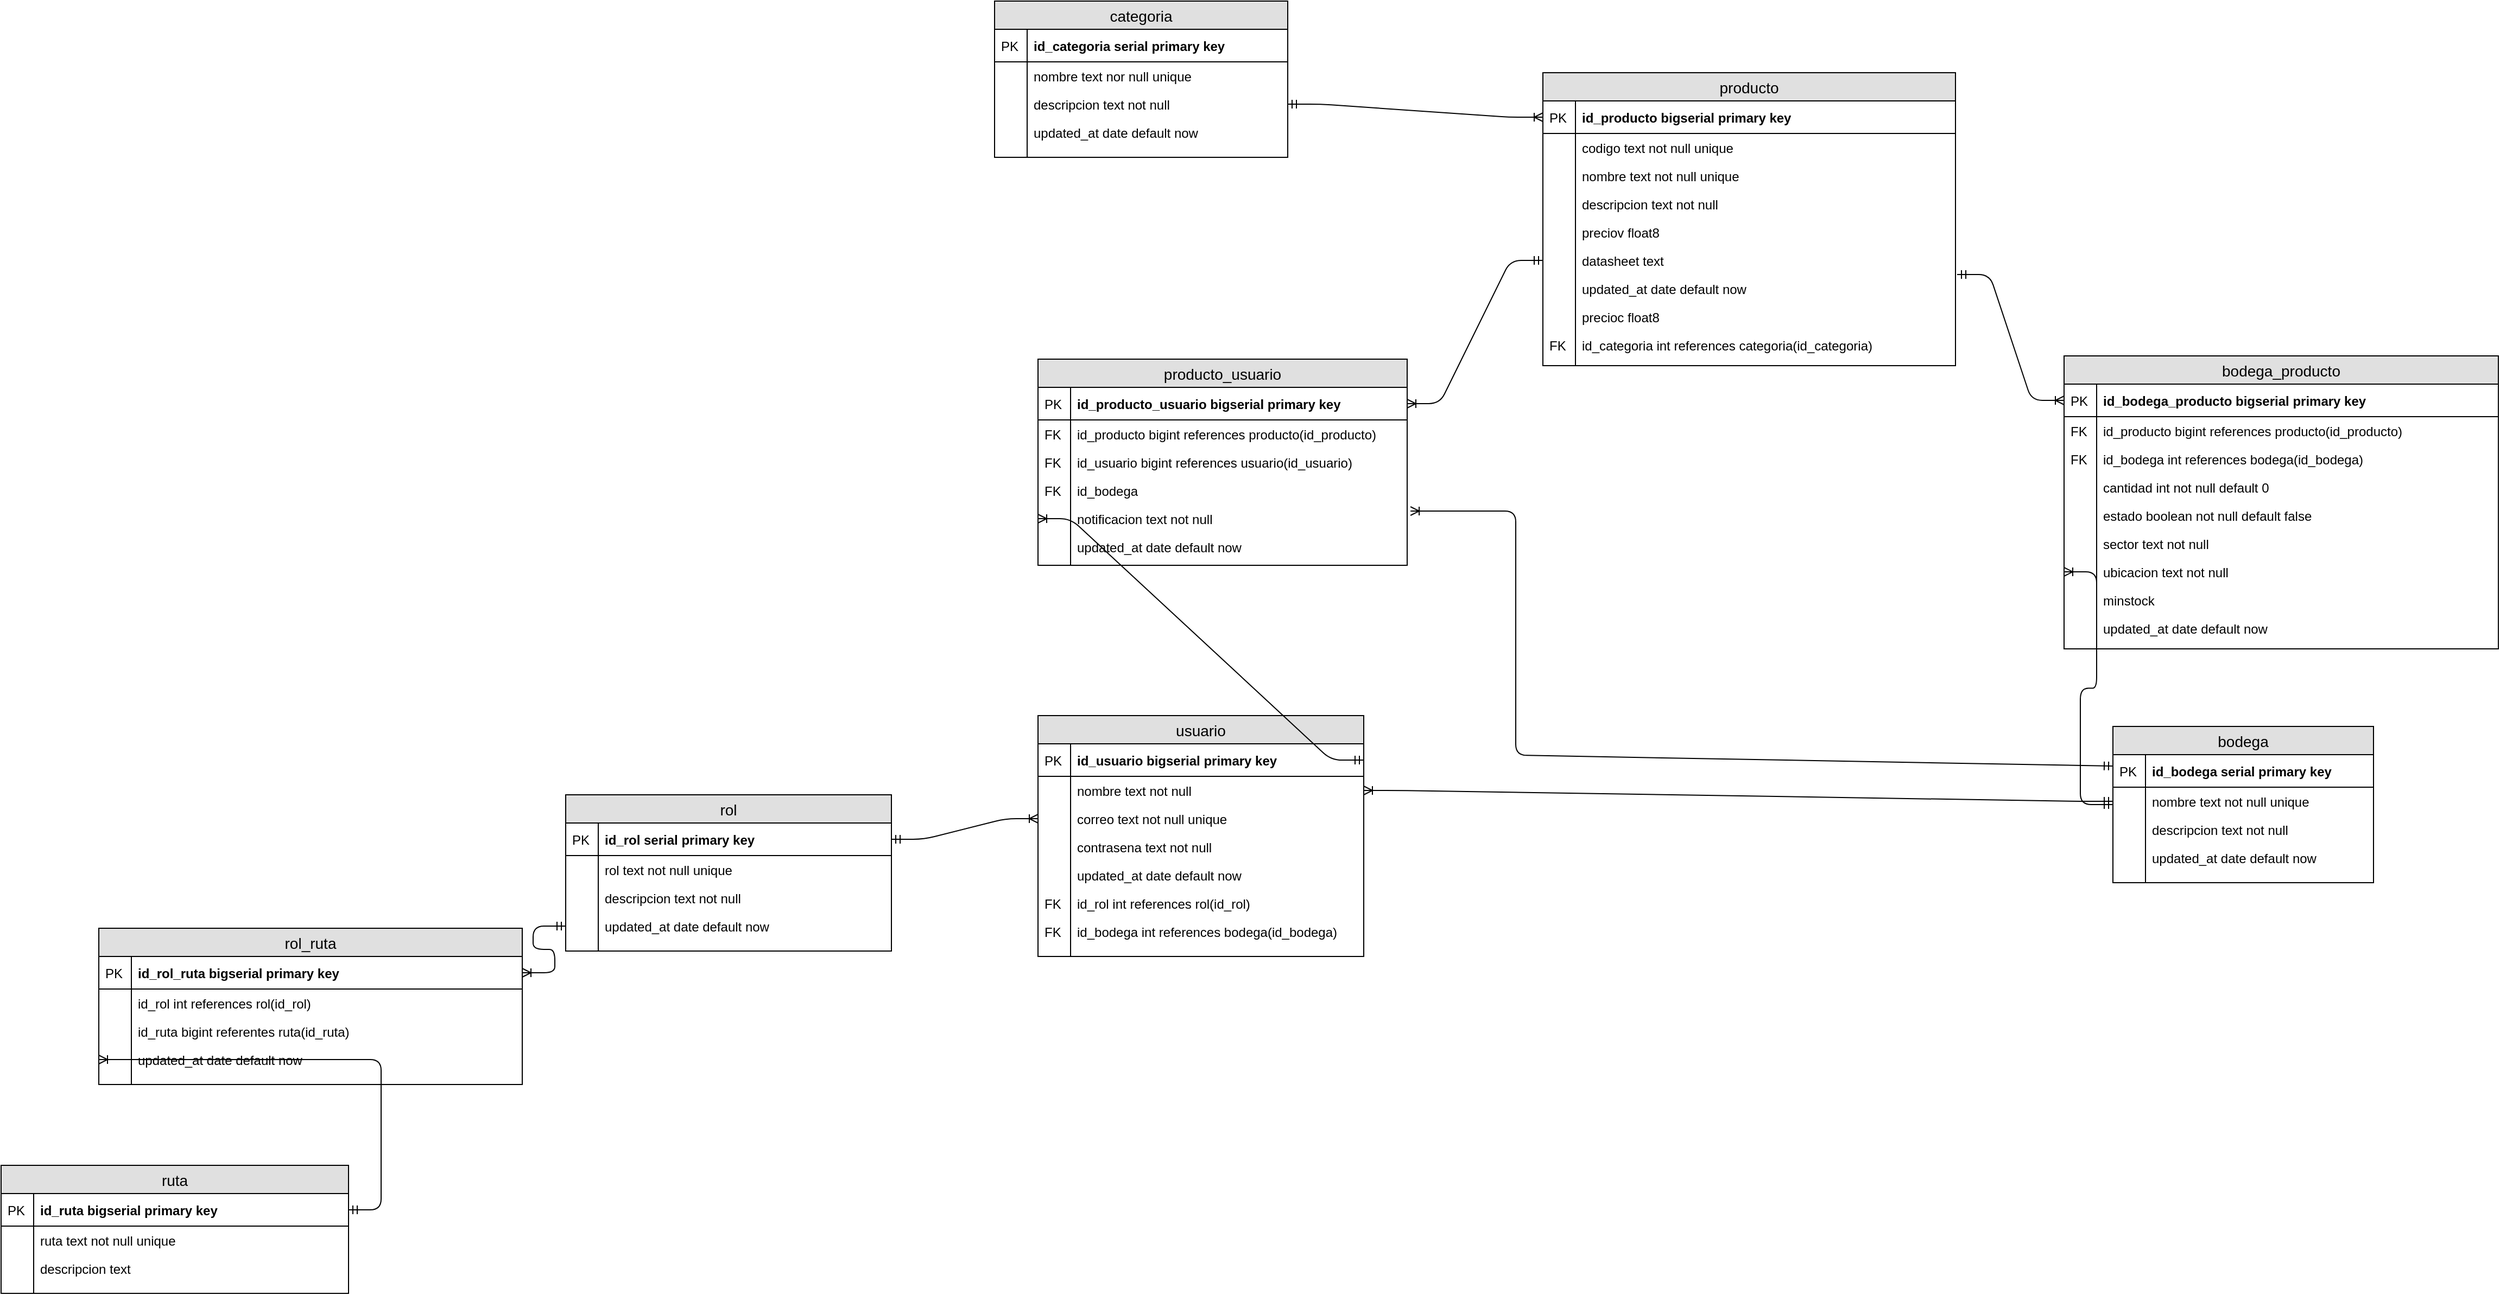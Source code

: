 <mxfile version="13.1.3" type="google"><diagram id="zI2-SsIHgdumNv16NmJ1" name="Page-1"><mxGraphModel dx="803" dy="448" grid="1" gridSize="10" guides="1" tooltips="1" connect="1" arrows="1" fold="1" page="1" pageScale="1" pageWidth="3000" pageHeight="2000" math="0" shadow="0"><root><mxCell id="0"/><mxCell id="1" parent="0"/><mxCell id="iwlGdVeGZQsCET1Kda2_-1" value="producto" style="swimlane;fontStyle=0;childLayout=stackLayout;horizontal=1;startSize=26;fillColor=#e0e0e0;horizontalStack=0;resizeParent=1;resizeParentMax=0;resizeLast=0;collapsible=1;marginBottom=0;swimlaneFillColor=#ffffff;align=center;fontSize=14;" parent="1" vertex="1"><mxGeometry x="1840" y="513" width="380" height="270" as="geometry"/></mxCell><mxCell id="iwlGdVeGZQsCET1Kda2_-2" value="id_producto bigserial primary key" style="shape=partialRectangle;top=0;left=0;right=0;bottom=1;align=left;verticalAlign=middle;fillColor=none;spacingLeft=34;spacingRight=4;overflow=hidden;rotatable=0;points=[[0,0.5],[1,0.5]];portConstraint=eastwest;dropTarget=0;fontStyle=1;fontSize=12;" parent="iwlGdVeGZQsCET1Kda2_-1" vertex="1"><mxGeometry y="26" width="380" height="30" as="geometry"/></mxCell><mxCell id="iwlGdVeGZQsCET1Kda2_-3" value="PK" style="shape=partialRectangle;top=0;left=0;bottom=0;fillColor=none;align=left;verticalAlign=middle;spacingLeft=4;spacingRight=4;overflow=hidden;rotatable=0;points=[];portConstraint=eastwest;part=1;fontSize=12;" parent="iwlGdVeGZQsCET1Kda2_-2" vertex="1" connectable="0"><mxGeometry width="30" height="30" as="geometry"/></mxCell><mxCell id="iwlGdVeGZQsCET1Kda2_-4" value="codigo text not null unique" style="shape=partialRectangle;top=0;left=0;right=0;bottom=0;align=left;verticalAlign=top;fillColor=none;spacingLeft=34;spacingRight=4;overflow=hidden;rotatable=0;points=[[0,0.5],[1,0.5]];portConstraint=eastwest;dropTarget=0;fontSize=12;" parent="iwlGdVeGZQsCET1Kda2_-1" vertex="1"><mxGeometry y="56" width="380" height="26" as="geometry"/></mxCell><mxCell id="iwlGdVeGZQsCET1Kda2_-5" value="" style="shape=partialRectangle;top=0;left=0;bottom=0;fillColor=none;align=left;verticalAlign=top;spacingLeft=4;spacingRight=4;overflow=hidden;rotatable=0;points=[];portConstraint=eastwest;part=1;fontSize=12;" parent="iwlGdVeGZQsCET1Kda2_-4" vertex="1" connectable="0"><mxGeometry width="30" height="26" as="geometry"/></mxCell><mxCell id="iwlGdVeGZQsCET1Kda2_-6" value="nombre text not null unique" style="shape=partialRectangle;top=0;left=0;right=0;bottom=0;align=left;verticalAlign=top;fillColor=none;spacingLeft=34;spacingRight=4;overflow=hidden;rotatable=0;points=[[0,0.5],[1,0.5]];portConstraint=eastwest;dropTarget=0;fontSize=12;" parent="iwlGdVeGZQsCET1Kda2_-1" vertex="1"><mxGeometry y="82" width="380" height="26" as="geometry"/></mxCell><mxCell id="iwlGdVeGZQsCET1Kda2_-7" value="" style="shape=partialRectangle;top=0;left=0;bottom=0;fillColor=none;align=left;verticalAlign=top;spacingLeft=4;spacingRight=4;overflow=hidden;rotatable=0;points=[];portConstraint=eastwest;part=1;fontSize=12;" parent="iwlGdVeGZQsCET1Kda2_-6" vertex="1" connectable="0"><mxGeometry width="30" height="26" as="geometry"/></mxCell><mxCell id="iwlGdVeGZQsCET1Kda2_-8" value="descripcion text not null" style="shape=partialRectangle;top=0;left=0;right=0;bottom=0;align=left;verticalAlign=top;fillColor=none;spacingLeft=34;spacingRight=4;overflow=hidden;rotatable=0;points=[[0,0.5],[1,0.5]];portConstraint=eastwest;dropTarget=0;fontSize=12;" parent="iwlGdVeGZQsCET1Kda2_-1" vertex="1"><mxGeometry y="108" width="380" height="26" as="geometry"/></mxCell><mxCell id="iwlGdVeGZQsCET1Kda2_-9" value="" style="shape=partialRectangle;top=0;left=0;bottom=0;fillColor=none;align=left;verticalAlign=top;spacingLeft=4;spacingRight=4;overflow=hidden;rotatable=0;points=[];portConstraint=eastwest;part=1;fontSize=12;" parent="iwlGdVeGZQsCET1Kda2_-8" vertex="1" connectable="0"><mxGeometry width="30" height="26" as="geometry"/></mxCell><mxCell id="iwlGdVeGZQsCET1Kda2_-18" value="preciov float8" style="shape=partialRectangle;top=0;left=0;right=0;bottom=0;align=left;verticalAlign=top;fillColor=none;spacingLeft=34;spacingRight=4;overflow=hidden;rotatable=0;points=[[0,0.5],[1,0.5]];portConstraint=eastwest;dropTarget=0;fontSize=12;" parent="iwlGdVeGZQsCET1Kda2_-1" vertex="1"><mxGeometry y="134" width="380" height="26" as="geometry"/></mxCell><mxCell id="iwlGdVeGZQsCET1Kda2_-19" value="" style="shape=partialRectangle;top=0;left=0;bottom=0;fillColor=none;align=left;verticalAlign=top;spacingLeft=4;spacingRight=4;overflow=hidden;rotatable=0;points=[];portConstraint=eastwest;part=1;fontSize=12;" parent="iwlGdVeGZQsCET1Kda2_-18" vertex="1" connectable="0"><mxGeometry width="30" height="26" as="geometry"/></mxCell><mxCell id="iwlGdVeGZQsCET1Kda2_-12" value="datasheet text" style="shape=partialRectangle;top=0;left=0;right=0;bottom=0;align=left;verticalAlign=top;fillColor=none;spacingLeft=34;spacingRight=4;overflow=hidden;rotatable=0;points=[[0,0.5],[1,0.5]];portConstraint=eastwest;dropTarget=0;fontSize=12;" parent="iwlGdVeGZQsCET1Kda2_-1" vertex="1"><mxGeometry y="160" width="380" height="26" as="geometry"/></mxCell><mxCell id="iwlGdVeGZQsCET1Kda2_-13" value="" style="shape=partialRectangle;top=0;left=0;bottom=0;fillColor=none;align=left;verticalAlign=top;spacingLeft=4;spacingRight=4;overflow=hidden;rotatable=0;points=[];portConstraint=eastwest;part=1;fontSize=12;" parent="iwlGdVeGZQsCET1Kda2_-12" vertex="1" connectable="0"><mxGeometry width="30" height="26" as="geometry"/></mxCell><mxCell id="iwlGdVeGZQsCET1Kda2_-120" value="updated_at date default now" style="shape=partialRectangle;top=0;left=0;right=0;bottom=0;align=left;verticalAlign=top;fillColor=none;spacingLeft=34;spacingRight=4;overflow=hidden;rotatable=0;points=[[0,0.5],[1,0.5]];portConstraint=eastwest;dropTarget=0;fontSize=12;" parent="iwlGdVeGZQsCET1Kda2_-1" vertex="1"><mxGeometry y="186" width="380" height="26" as="geometry"/></mxCell><mxCell id="iwlGdVeGZQsCET1Kda2_-121" value="" style="shape=partialRectangle;top=0;left=0;bottom=0;fillColor=none;align=left;verticalAlign=top;spacingLeft=4;spacingRight=4;overflow=hidden;rotatable=0;points=[];portConstraint=eastwest;part=1;fontSize=12;" parent="iwlGdVeGZQsCET1Kda2_-120" vertex="1" connectable="0"><mxGeometry width="30" height="26" as="geometry"/></mxCell><mxCell id="iwlGdVeGZQsCET1Kda2_-57" value="precioc float8" style="shape=partialRectangle;top=0;left=0;right=0;bottom=0;align=left;verticalAlign=top;fillColor=none;spacingLeft=34;spacingRight=4;overflow=hidden;rotatable=0;points=[[0,0.5],[1,0.5]];portConstraint=eastwest;dropTarget=0;fontSize=12;" parent="iwlGdVeGZQsCET1Kda2_-1" vertex="1"><mxGeometry y="212" width="380" height="26" as="geometry"/></mxCell><mxCell id="iwlGdVeGZQsCET1Kda2_-58" value="" style="shape=partialRectangle;top=0;left=0;bottom=0;fillColor=none;align=left;verticalAlign=top;spacingLeft=4;spacingRight=4;overflow=hidden;rotatable=0;points=[];portConstraint=eastwest;part=1;fontSize=12;" parent="iwlGdVeGZQsCET1Kda2_-57" vertex="1" connectable="0"><mxGeometry width="30" height="26" as="geometry"/></mxCell><mxCell id="iwlGdVeGZQsCET1Kda2_-10" value="id_categoria int references categoria(id_categoria)" style="shape=partialRectangle;top=0;left=0;right=0;bottom=0;align=left;verticalAlign=top;fillColor=none;spacingLeft=34;spacingRight=4;overflow=hidden;rotatable=0;points=[[0,0.5],[1,0.5]];portConstraint=eastwest;dropTarget=0;fontSize=12;" parent="iwlGdVeGZQsCET1Kda2_-1" vertex="1"><mxGeometry y="238" width="380" height="32" as="geometry"/></mxCell><mxCell id="iwlGdVeGZQsCET1Kda2_-11" value="FK" style="shape=partialRectangle;top=0;left=0;bottom=0;fillColor=none;align=left;verticalAlign=top;spacingLeft=4;spacingRight=4;overflow=hidden;rotatable=0;points=[];portConstraint=eastwest;part=1;fontSize=12;" parent="iwlGdVeGZQsCET1Kda2_-10" vertex="1" connectable="0"><mxGeometry width="30" height="32" as="geometry"/></mxCell><mxCell id="iwlGdVeGZQsCET1Kda2_-20" value="bodega" style="swimlane;fontStyle=0;childLayout=stackLayout;horizontal=1;startSize=26;fillColor=#e0e0e0;horizontalStack=0;resizeParent=1;resizeParentMax=0;resizeLast=0;collapsible=1;marginBottom=0;swimlaneFillColor=#ffffff;align=center;fontSize=14;" parent="1" vertex="1"><mxGeometry x="2365" y="1115.5" width="240" height="144" as="geometry"/></mxCell><mxCell id="iwlGdVeGZQsCET1Kda2_-21" value="id_bodega serial primary key" style="shape=partialRectangle;top=0;left=0;right=0;bottom=1;align=left;verticalAlign=middle;fillColor=none;spacingLeft=34;spacingRight=4;overflow=hidden;rotatable=0;points=[[0,0.5],[1,0.5]];portConstraint=eastwest;dropTarget=0;fontStyle=1;fontSize=12;" parent="iwlGdVeGZQsCET1Kda2_-20" vertex="1"><mxGeometry y="26" width="240" height="30" as="geometry"/></mxCell><mxCell id="iwlGdVeGZQsCET1Kda2_-22" value="PK" style="shape=partialRectangle;top=0;left=0;bottom=0;fillColor=none;align=left;verticalAlign=middle;spacingLeft=4;spacingRight=4;overflow=hidden;rotatable=0;points=[];portConstraint=eastwest;part=1;fontSize=12;" parent="iwlGdVeGZQsCET1Kda2_-21" vertex="1" connectable="0"><mxGeometry width="30" height="30" as="geometry"/></mxCell><mxCell id="iwlGdVeGZQsCET1Kda2_-23" value="nombre text not null unique" style="shape=partialRectangle;top=0;left=0;right=0;bottom=0;align=left;verticalAlign=top;fillColor=none;spacingLeft=34;spacingRight=4;overflow=hidden;rotatable=0;points=[[0,0.5],[1,0.5]];portConstraint=eastwest;dropTarget=0;fontSize=12;" parent="iwlGdVeGZQsCET1Kda2_-20" vertex="1"><mxGeometry y="56" width="240" height="26" as="geometry"/></mxCell><mxCell id="iwlGdVeGZQsCET1Kda2_-24" value="" style="shape=partialRectangle;top=0;left=0;bottom=0;fillColor=none;align=left;verticalAlign=top;spacingLeft=4;spacingRight=4;overflow=hidden;rotatable=0;points=[];portConstraint=eastwest;part=1;fontSize=12;" parent="iwlGdVeGZQsCET1Kda2_-23" vertex="1" connectable="0"><mxGeometry width="30" height="26" as="geometry"/></mxCell><mxCell id="iwlGdVeGZQsCET1Kda2_-25" value="descripcion text not null" style="shape=partialRectangle;top=0;left=0;right=0;bottom=0;align=left;verticalAlign=top;fillColor=none;spacingLeft=34;spacingRight=4;overflow=hidden;rotatable=0;points=[[0,0.5],[1,0.5]];portConstraint=eastwest;dropTarget=0;fontSize=12;" parent="iwlGdVeGZQsCET1Kda2_-20" vertex="1"><mxGeometry y="82" width="240" height="26" as="geometry"/></mxCell><mxCell id="iwlGdVeGZQsCET1Kda2_-26" value="" style="shape=partialRectangle;top=0;left=0;bottom=0;fillColor=none;align=left;verticalAlign=top;spacingLeft=4;spacingRight=4;overflow=hidden;rotatable=0;points=[];portConstraint=eastwest;part=1;fontSize=12;" parent="iwlGdVeGZQsCET1Kda2_-25" vertex="1" connectable="0"><mxGeometry width="30" height="26" as="geometry"/></mxCell><mxCell id="iwlGdVeGZQsCET1Kda2_-133" value="updated_at date default now" style="shape=partialRectangle;top=0;left=0;right=0;bottom=0;align=left;verticalAlign=top;fillColor=none;spacingLeft=34;spacingRight=4;overflow=hidden;rotatable=0;points=[[0,0.5],[1,0.5]];portConstraint=eastwest;dropTarget=0;fontSize=12;" parent="iwlGdVeGZQsCET1Kda2_-20" vertex="1"><mxGeometry y="108" width="240" height="26" as="geometry"/></mxCell><mxCell id="iwlGdVeGZQsCET1Kda2_-134" value="" style="shape=partialRectangle;top=0;left=0;bottom=0;fillColor=none;align=left;verticalAlign=top;spacingLeft=4;spacingRight=4;overflow=hidden;rotatable=0;points=[];portConstraint=eastwest;part=1;fontSize=12;" parent="iwlGdVeGZQsCET1Kda2_-133" vertex="1" connectable="0"><mxGeometry width="30" height="26" as="geometry"/></mxCell><mxCell id="iwlGdVeGZQsCET1Kda2_-29" value="" style="shape=partialRectangle;top=0;left=0;right=0;bottom=0;align=left;verticalAlign=top;fillColor=none;spacingLeft=34;spacingRight=4;overflow=hidden;rotatable=0;points=[[0,0.5],[1,0.5]];portConstraint=eastwest;dropTarget=0;fontSize=12;" parent="iwlGdVeGZQsCET1Kda2_-20" vertex="1"><mxGeometry y="134" width="240" height="10" as="geometry"/></mxCell><mxCell id="iwlGdVeGZQsCET1Kda2_-30" value="" style="shape=partialRectangle;top=0;left=0;bottom=0;fillColor=none;align=left;verticalAlign=top;spacingLeft=4;spacingRight=4;overflow=hidden;rotatable=0;points=[];portConstraint=eastwest;part=1;fontSize=12;" parent="iwlGdVeGZQsCET1Kda2_-29" vertex="1" connectable="0"><mxGeometry width="30" height="10" as="geometry"/></mxCell><mxCell id="iwlGdVeGZQsCET1Kda2_-31" value="bodega_producto" style="swimlane;fontStyle=0;childLayout=stackLayout;horizontal=1;startSize=26;fillColor=#e0e0e0;horizontalStack=0;resizeParent=1;resizeParentMax=0;resizeLast=0;collapsible=1;marginBottom=0;swimlaneFillColor=#ffffff;align=center;fontSize=14;" parent="1" vertex="1"><mxGeometry x="2320" y="774" width="400" height="270" as="geometry"/></mxCell><mxCell id="iwlGdVeGZQsCET1Kda2_-32" value="id_bodega_producto bigserial primary key" style="shape=partialRectangle;top=0;left=0;right=0;bottom=1;align=left;verticalAlign=middle;fillColor=none;spacingLeft=34;spacingRight=4;overflow=hidden;rotatable=0;points=[[0,0.5],[1,0.5]];portConstraint=eastwest;dropTarget=0;fontStyle=1;fontSize=12;" parent="iwlGdVeGZQsCET1Kda2_-31" vertex="1"><mxGeometry y="26" width="400" height="30" as="geometry"/></mxCell><mxCell id="iwlGdVeGZQsCET1Kda2_-33" value="PK" style="shape=partialRectangle;top=0;left=0;bottom=0;fillColor=none;align=left;verticalAlign=middle;spacingLeft=4;spacingRight=4;overflow=hidden;rotatable=0;points=[];portConstraint=eastwest;part=1;fontSize=12;" parent="iwlGdVeGZQsCET1Kda2_-32" vertex="1" connectable="0"><mxGeometry width="30" height="30" as="geometry"/></mxCell><mxCell id="iwlGdVeGZQsCET1Kda2_-34" value="id_producto bigint references producto(id_producto)" style="shape=partialRectangle;top=0;left=0;right=0;bottom=0;align=left;verticalAlign=top;fillColor=none;spacingLeft=34;spacingRight=4;overflow=hidden;rotatable=0;points=[[0,0.5],[1,0.5]];portConstraint=eastwest;dropTarget=0;fontSize=12;" parent="iwlGdVeGZQsCET1Kda2_-31" vertex="1"><mxGeometry y="56" width="400" height="26" as="geometry"/></mxCell><mxCell id="iwlGdVeGZQsCET1Kda2_-35" value="FK" style="shape=partialRectangle;top=0;left=0;bottom=0;fillColor=none;align=left;verticalAlign=top;spacingLeft=4;spacingRight=4;overflow=hidden;rotatable=0;points=[];portConstraint=eastwest;part=1;fontSize=12;" parent="iwlGdVeGZQsCET1Kda2_-34" vertex="1" connectable="0"><mxGeometry width="30" height="26" as="geometry"/></mxCell><mxCell id="iwlGdVeGZQsCET1Kda2_-36" value="id_bodega int references bodega(id_bodega)" style="shape=partialRectangle;top=0;left=0;right=0;bottom=0;align=left;verticalAlign=top;fillColor=none;spacingLeft=34;spacingRight=4;overflow=hidden;rotatable=0;points=[[0,0.5],[1,0.5]];portConstraint=eastwest;dropTarget=0;fontSize=12;" parent="iwlGdVeGZQsCET1Kda2_-31" vertex="1"><mxGeometry y="82" width="400" height="26" as="geometry"/></mxCell><mxCell id="iwlGdVeGZQsCET1Kda2_-37" value="FK" style="shape=partialRectangle;top=0;left=0;bottom=0;fillColor=none;align=left;verticalAlign=top;spacingLeft=4;spacingRight=4;overflow=hidden;rotatable=0;points=[];portConstraint=eastwest;part=1;fontSize=12;" parent="iwlGdVeGZQsCET1Kda2_-36" vertex="1" connectable="0"><mxGeometry width="30" height="26" as="geometry"/></mxCell><mxCell id="iwlGdVeGZQsCET1Kda2_-38" value="cantidad int not null default 0" style="shape=partialRectangle;top=0;left=0;right=0;bottom=0;align=left;verticalAlign=top;fillColor=none;spacingLeft=34;spacingRight=4;overflow=hidden;rotatable=0;points=[[0,0.5],[1,0.5]];portConstraint=eastwest;dropTarget=0;fontSize=12;" parent="iwlGdVeGZQsCET1Kda2_-31" vertex="1"><mxGeometry y="108" width="400" height="26" as="geometry"/></mxCell><mxCell id="iwlGdVeGZQsCET1Kda2_-39" value="" style="shape=partialRectangle;top=0;left=0;bottom=0;fillColor=none;align=left;verticalAlign=top;spacingLeft=4;spacingRight=4;overflow=hidden;rotatable=0;points=[];portConstraint=eastwest;part=1;fontSize=12;" parent="iwlGdVeGZQsCET1Kda2_-38" vertex="1" connectable="0"><mxGeometry width="30" height="26" as="geometry"/></mxCell><mxCell id="yD38GhfkEsYIArkECQ6Z-1" value="estado boolean not null default false" style="shape=partialRectangle;top=0;left=0;right=0;bottom=0;align=left;verticalAlign=top;fillColor=none;spacingLeft=34;spacingRight=4;overflow=hidden;rotatable=0;points=[[0,0.5],[1,0.5]];portConstraint=eastwest;dropTarget=0;fontSize=12;" parent="iwlGdVeGZQsCET1Kda2_-31" vertex="1"><mxGeometry y="134" width="400" height="26" as="geometry"/></mxCell><mxCell id="yD38GhfkEsYIArkECQ6Z-2" value="" style="shape=partialRectangle;top=0;left=0;bottom=0;fillColor=none;align=left;verticalAlign=top;spacingLeft=4;spacingRight=4;overflow=hidden;rotatable=0;points=[];portConstraint=eastwest;part=1;fontSize=12;" parent="yD38GhfkEsYIArkECQ6Z-1" vertex="1" connectable="0"><mxGeometry width="30" height="26" as="geometry"/></mxCell><mxCell id="iwlGdVeGZQsCET1Kda2_-44" value="sector text not null" style="shape=partialRectangle;top=0;left=0;right=0;bottom=0;align=left;verticalAlign=top;fillColor=none;spacingLeft=34;spacingRight=4;overflow=hidden;rotatable=0;points=[[0,0.5],[1,0.5]];portConstraint=eastwest;dropTarget=0;fontSize=12;" parent="iwlGdVeGZQsCET1Kda2_-31" vertex="1"><mxGeometry y="160" width="400" height="26" as="geometry"/></mxCell><mxCell id="iwlGdVeGZQsCET1Kda2_-45" value="" style="shape=partialRectangle;top=0;left=0;bottom=0;fillColor=none;align=left;verticalAlign=top;spacingLeft=4;spacingRight=4;overflow=hidden;rotatable=0;points=[];portConstraint=eastwest;part=1;fontSize=12;" parent="iwlGdVeGZQsCET1Kda2_-44" vertex="1" connectable="0"><mxGeometry width="30" height="26" as="geometry"/></mxCell><mxCell id="iwlGdVeGZQsCET1Kda2_-42" value="ubicacion text not null" style="shape=partialRectangle;top=0;left=0;right=0;bottom=0;align=left;verticalAlign=top;fillColor=none;spacingLeft=34;spacingRight=4;overflow=hidden;rotatable=0;points=[[0,0.5],[1,0.5]];portConstraint=eastwest;dropTarget=0;fontSize=12;" parent="iwlGdVeGZQsCET1Kda2_-31" vertex="1"><mxGeometry y="186" width="400" height="26" as="geometry"/></mxCell><mxCell id="iwlGdVeGZQsCET1Kda2_-43" value="" style="shape=partialRectangle;top=0;left=0;bottom=0;fillColor=none;align=left;verticalAlign=top;spacingLeft=4;spacingRight=4;overflow=hidden;rotatable=0;points=[];portConstraint=eastwest;part=1;fontSize=12;" parent="iwlGdVeGZQsCET1Kda2_-42" vertex="1" connectable="0"><mxGeometry width="30" height="26" as="geometry"/></mxCell><mxCell id="iwlGdVeGZQsCET1Kda2_-124" value="minstock" style="shape=partialRectangle;top=0;left=0;right=0;bottom=0;align=left;verticalAlign=top;fillColor=none;spacingLeft=34;spacingRight=4;overflow=hidden;rotatable=0;points=[[0,0.5],[1,0.5]];portConstraint=eastwest;dropTarget=0;fontSize=12;" parent="iwlGdVeGZQsCET1Kda2_-31" vertex="1"><mxGeometry y="212" width="400" height="26" as="geometry"/></mxCell><mxCell id="iwlGdVeGZQsCET1Kda2_-125" value="" style="shape=partialRectangle;top=0;left=0;bottom=0;fillColor=none;align=left;verticalAlign=top;spacingLeft=4;spacingRight=4;overflow=hidden;rotatable=0;points=[];portConstraint=eastwest;part=1;fontSize=12;" parent="iwlGdVeGZQsCET1Kda2_-124" vertex="1" connectable="0"><mxGeometry width="30" height="26" as="geometry"/></mxCell><mxCell id="iwlGdVeGZQsCET1Kda2_-40" value="updated_at date default now" style="shape=partialRectangle;top=0;left=0;right=0;bottom=0;align=left;verticalAlign=top;fillColor=none;spacingLeft=34;spacingRight=4;overflow=hidden;rotatable=0;points=[[0,0.5],[1,0.5]];portConstraint=eastwest;dropTarget=0;fontSize=12;" parent="iwlGdVeGZQsCET1Kda2_-31" vertex="1"><mxGeometry y="238" width="400" height="32" as="geometry"/></mxCell><mxCell id="iwlGdVeGZQsCET1Kda2_-41" value="" style="shape=partialRectangle;top=0;left=0;bottom=0;fillColor=none;align=left;verticalAlign=top;spacingLeft=4;spacingRight=4;overflow=hidden;rotatable=0;points=[];portConstraint=eastwest;part=1;fontSize=12;" parent="iwlGdVeGZQsCET1Kda2_-40" vertex="1" connectable="0"><mxGeometry width="30" height="32" as="geometry"/></mxCell><mxCell id="iwlGdVeGZQsCET1Kda2_-46" value="categoria" style="swimlane;fontStyle=0;childLayout=stackLayout;horizontal=1;startSize=26;fillColor=#e0e0e0;horizontalStack=0;resizeParent=1;resizeParentMax=0;resizeLast=0;collapsible=1;marginBottom=0;swimlaneFillColor=#ffffff;align=center;fontSize=14;" parent="1" vertex="1"><mxGeometry x="1335" y="447" width="270" height="144" as="geometry"/></mxCell><mxCell id="iwlGdVeGZQsCET1Kda2_-47" value="id_categoria serial primary key" style="shape=partialRectangle;top=0;left=0;right=0;bottom=1;align=left;verticalAlign=middle;fillColor=none;spacingLeft=34;spacingRight=4;overflow=hidden;rotatable=0;points=[[0,0.5],[1,0.5]];portConstraint=eastwest;dropTarget=0;fontStyle=1;fontSize=12;" parent="iwlGdVeGZQsCET1Kda2_-46" vertex="1"><mxGeometry y="26" width="270" height="30" as="geometry"/></mxCell><mxCell id="iwlGdVeGZQsCET1Kda2_-48" value="PK" style="shape=partialRectangle;top=0;left=0;bottom=0;fillColor=none;align=left;verticalAlign=middle;spacingLeft=4;spacingRight=4;overflow=hidden;rotatable=0;points=[];portConstraint=eastwest;part=1;fontSize=12;" parent="iwlGdVeGZQsCET1Kda2_-47" vertex="1" connectable="0"><mxGeometry width="30" height="30" as="geometry"/></mxCell><mxCell id="iwlGdVeGZQsCET1Kda2_-49" value="nombre text nor null unique" style="shape=partialRectangle;top=0;left=0;right=0;bottom=0;align=left;verticalAlign=top;fillColor=none;spacingLeft=34;spacingRight=4;overflow=hidden;rotatable=0;points=[[0,0.5],[1,0.5]];portConstraint=eastwest;dropTarget=0;fontSize=12;" parent="iwlGdVeGZQsCET1Kda2_-46" vertex="1"><mxGeometry y="56" width="270" height="26" as="geometry"/></mxCell><mxCell id="iwlGdVeGZQsCET1Kda2_-50" value="" style="shape=partialRectangle;top=0;left=0;bottom=0;fillColor=none;align=left;verticalAlign=top;spacingLeft=4;spacingRight=4;overflow=hidden;rotatable=0;points=[];portConstraint=eastwest;part=1;fontSize=12;" parent="iwlGdVeGZQsCET1Kda2_-49" vertex="1" connectable="0"><mxGeometry width="30" height="26" as="geometry"/></mxCell><mxCell id="iwlGdVeGZQsCET1Kda2_-51" value="descripcion text not null" style="shape=partialRectangle;top=0;left=0;right=0;bottom=0;align=left;verticalAlign=top;fillColor=none;spacingLeft=34;spacingRight=4;overflow=hidden;rotatable=0;points=[[0,0.5],[1,0.5]];portConstraint=eastwest;dropTarget=0;fontSize=12;" parent="iwlGdVeGZQsCET1Kda2_-46" vertex="1"><mxGeometry y="82" width="270" height="26" as="geometry"/></mxCell><mxCell id="iwlGdVeGZQsCET1Kda2_-52" value="" style="shape=partialRectangle;top=0;left=0;bottom=0;fillColor=none;align=left;verticalAlign=top;spacingLeft=4;spacingRight=4;overflow=hidden;rotatable=0;points=[];portConstraint=eastwest;part=1;fontSize=12;" parent="iwlGdVeGZQsCET1Kda2_-51" vertex="1" connectable="0"><mxGeometry width="30" height="26" as="geometry"/></mxCell><mxCell id="iwlGdVeGZQsCET1Kda2_-135" value="updated_at date default now" style="shape=partialRectangle;top=0;left=0;right=0;bottom=0;align=left;verticalAlign=top;fillColor=none;spacingLeft=34;spacingRight=4;overflow=hidden;rotatable=0;points=[[0,0.5],[1,0.5]];portConstraint=eastwest;dropTarget=0;fontSize=12;" parent="iwlGdVeGZQsCET1Kda2_-46" vertex="1"><mxGeometry y="108" width="270" height="26" as="geometry"/></mxCell><mxCell id="iwlGdVeGZQsCET1Kda2_-136" value="" style="shape=partialRectangle;top=0;left=0;bottom=0;fillColor=none;align=left;verticalAlign=top;spacingLeft=4;spacingRight=4;overflow=hidden;rotatable=0;points=[];portConstraint=eastwest;part=1;fontSize=12;" parent="iwlGdVeGZQsCET1Kda2_-135" vertex="1" connectable="0"><mxGeometry width="30" height="26" as="geometry"/></mxCell><mxCell id="iwlGdVeGZQsCET1Kda2_-55" value="" style="shape=partialRectangle;top=0;left=0;right=0;bottom=0;align=left;verticalAlign=top;fillColor=none;spacingLeft=34;spacingRight=4;overflow=hidden;rotatable=0;points=[[0,0.5],[1,0.5]];portConstraint=eastwest;dropTarget=0;fontSize=12;" parent="iwlGdVeGZQsCET1Kda2_-46" vertex="1"><mxGeometry y="134" width="270" height="10" as="geometry"/></mxCell><mxCell id="iwlGdVeGZQsCET1Kda2_-56" value="" style="shape=partialRectangle;top=0;left=0;bottom=0;fillColor=none;align=left;verticalAlign=top;spacingLeft=4;spacingRight=4;overflow=hidden;rotatable=0;points=[];portConstraint=eastwest;part=1;fontSize=12;" parent="iwlGdVeGZQsCET1Kda2_-55" vertex="1" connectable="0"><mxGeometry width="30" height="10" as="geometry"/></mxCell><mxCell id="iwlGdVeGZQsCET1Kda2_-59" value="usuario" style="swimlane;fontStyle=0;childLayout=stackLayout;horizontal=1;startSize=26;fillColor=#e0e0e0;horizontalStack=0;resizeParent=1;resizeParentMax=0;resizeLast=0;collapsible=1;marginBottom=0;swimlaneFillColor=#ffffff;align=center;fontSize=14;" parent="1" vertex="1"><mxGeometry x="1375" y="1105.5" width="300" height="222" as="geometry"/></mxCell><mxCell id="iwlGdVeGZQsCET1Kda2_-60" value="id_usuario bigserial primary key" style="shape=partialRectangle;top=0;left=0;right=0;bottom=1;align=left;verticalAlign=middle;fillColor=none;spacingLeft=34;spacingRight=4;overflow=hidden;rotatable=0;points=[[0,0.5],[1,0.5]];portConstraint=eastwest;dropTarget=0;fontStyle=1;fontSize=12;" parent="iwlGdVeGZQsCET1Kda2_-59" vertex="1"><mxGeometry y="26" width="300" height="30" as="geometry"/></mxCell><mxCell id="iwlGdVeGZQsCET1Kda2_-61" value="PK" style="shape=partialRectangle;top=0;left=0;bottom=0;fillColor=none;align=left;verticalAlign=middle;spacingLeft=4;spacingRight=4;overflow=hidden;rotatable=0;points=[];portConstraint=eastwest;part=1;fontSize=12;" parent="iwlGdVeGZQsCET1Kda2_-60" vertex="1" connectable="0"><mxGeometry width="30" height="30" as="geometry"/></mxCell><mxCell id="iwlGdVeGZQsCET1Kda2_-62" value="nombre text not null" style="shape=partialRectangle;top=0;left=0;right=0;bottom=0;align=left;verticalAlign=top;fillColor=none;spacingLeft=34;spacingRight=4;overflow=hidden;rotatable=0;points=[[0,0.5],[1,0.5]];portConstraint=eastwest;dropTarget=0;fontSize=12;" parent="iwlGdVeGZQsCET1Kda2_-59" vertex="1"><mxGeometry y="56" width="300" height="26" as="geometry"/></mxCell><mxCell id="iwlGdVeGZQsCET1Kda2_-63" value="" style="shape=partialRectangle;top=0;left=0;bottom=0;fillColor=none;align=left;verticalAlign=top;spacingLeft=4;spacingRight=4;overflow=hidden;rotatable=0;points=[];portConstraint=eastwest;part=1;fontSize=12;" parent="iwlGdVeGZQsCET1Kda2_-62" vertex="1" connectable="0"><mxGeometry width="30" height="26" as="geometry"/></mxCell><mxCell id="iwlGdVeGZQsCET1Kda2_-64" value="correo text not null unique" style="shape=partialRectangle;top=0;left=0;right=0;bottom=0;align=left;verticalAlign=top;fillColor=none;spacingLeft=34;spacingRight=4;overflow=hidden;rotatable=0;points=[[0,0.5],[1,0.5]];portConstraint=eastwest;dropTarget=0;fontSize=12;" parent="iwlGdVeGZQsCET1Kda2_-59" vertex="1"><mxGeometry y="82" width="300" height="26" as="geometry"/></mxCell><mxCell id="iwlGdVeGZQsCET1Kda2_-65" value="" style="shape=partialRectangle;top=0;left=0;bottom=0;fillColor=none;align=left;verticalAlign=top;spacingLeft=4;spacingRight=4;overflow=hidden;rotatable=0;points=[];portConstraint=eastwest;part=1;fontSize=12;" parent="iwlGdVeGZQsCET1Kda2_-64" vertex="1" connectable="0"><mxGeometry width="30" height="26" as="geometry"/></mxCell><mxCell id="iwlGdVeGZQsCET1Kda2_-66" value="contrasena text not null" style="shape=partialRectangle;top=0;left=0;right=0;bottom=0;align=left;verticalAlign=top;fillColor=none;spacingLeft=34;spacingRight=4;overflow=hidden;rotatable=0;points=[[0,0.5],[1,0.5]];portConstraint=eastwest;dropTarget=0;fontSize=12;" parent="iwlGdVeGZQsCET1Kda2_-59" vertex="1"><mxGeometry y="108" width="300" height="26" as="geometry"/></mxCell><mxCell id="iwlGdVeGZQsCET1Kda2_-67" value="" style="shape=partialRectangle;top=0;left=0;bottom=0;fillColor=none;align=left;verticalAlign=top;spacingLeft=4;spacingRight=4;overflow=hidden;rotatable=0;points=[];portConstraint=eastwest;part=1;fontSize=12;" parent="iwlGdVeGZQsCET1Kda2_-66" vertex="1" connectable="0"><mxGeometry width="30" height="26" as="geometry"/></mxCell><mxCell id="iwlGdVeGZQsCET1Kda2_-122" value="updated_at date default now" style="shape=partialRectangle;top=0;left=0;right=0;bottom=0;align=left;verticalAlign=top;fillColor=none;spacingLeft=34;spacingRight=4;overflow=hidden;rotatable=0;points=[[0,0.5],[1,0.5]];portConstraint=eastwest;dropTarget=0;fontSize=12;" parent="iwlGdVeGZQsCET1Kda2_-59" vertex="1"><mxGeometry y="134" width="300" height="26" as="geometry"/></mxCell><mxCell id="iwlGdVeGZQsCET1Kda2_-123" value="" style="shape=partialRectangle;top=0;left=0;bottom=0;fillColor=none;align=left;verticalAlign=top;spacingLeft=4;spacingRight=4;overflow=hidden;rotatable=0;points=[];portConstraint=eastwest;part=1;fontSize=12;" parent="iwlGdVeGZQsCET1Kda2_-122" vertex="1" connectable="0"><mxGeometry width="30" height="26" as="geometry"/></mxCell><mxCell id="iwlGdVeGZQsCET1Kda2_-81" value="id_rol int references rol(id_rol)" style="shape=partialRectangle;top=0;left=0;right=0;bottom=0;align=left;verticalAlign=top;fillColor=none;spacingLeft=34;spacingRight=4;overflow=hidden;rotatable=0;points=[[0,0.5],[1,0.5]];portConstraint=eastwest;dropTarget=0;fontSize=12;" parent="iwlGdVeGZQsCET1Kda2_-59" vertex="1"><mxGeometry y="160" width="300" height="26" as="geometry"/></mxCell><mxCell id="iwlGdVeGZQsCET1Kda2_-82" value="FK" style="shape=partialRectangle;top=0;left=0;bottom=0;fillColor=none;align=left;verticalAlign=top;spacingLeft=4;spacingRight=4;overflow=hidden;rotatable=0;points=[];portConstraint=eastwest;part=1;fontSize=12;" parent="iwlGdVeGZQsCET1Kda2_-81" vertex="1" connectable="0"><mxGeometry width="30" height="26" as="geometry"/></mxCell><mxCell id="iwlGdVeGZQsCET1Kda2_-126" value="id_bodega int references bodega(id_bodega)" style="shape=partialRectangle;top=0;left=0;right=0;bottom=0;align=left;verticalAlign=top;fillColor=none;spacingLeft=34;spacingRight=4;overflow=hidden;rotatable=0;points=[[0,0.5],[1,0.5]];portConstraint=eastwest;dropTarget=0;fontSize=12;" parent="iwlGdVeGZQsCET1Kda2_-59" vertex="1"><mxGeometry y="186" width="300" height="26" as="geometry"/></mxCell><mxCell id="iwlGdVeGZQsCET1Kda2_-127" value="FK" style="shape=partialRectangle;top=0;left=0;bottom=0;fillColor=none;align=left;verticalAlign=top;spacingLeft=4;spacingRight=4;overflow=hidden;rotatable=0;points=[];portConstraint=eastwest;part=1;fontSize=12;" parent="iwlGdVeGZQsCET1Kda2_-126" vertex="1" connectable="0"><mxGeometry width="30" height="26" as="geometry"/></mxCell><mxCell id="iwlGdVeGZQsCET1Kda2_-68" value="" style="shape=partialRectangle;top=0;left=0;right=0;bottom=0;align=left;verticalAlign=top;fillColor=none;spacingLeft=34;spacingRight=4;overflow=hidden;rotatable=0;points=[[0,0.5],[1,0.5]];portConstraint=eastwest;dropTarget=0;fontSize=12;" parent="iwlGdVeGZQsCET1Kda2_-59" vertex="1"><mxGeometry y="212" width="300" height="10" as="geometry"/></mxCell><mxCell id="iwlGdVeGZQsCET1Kda2_-69" value="" style="shape=partialRectangle;top=0;left=0;bottom=0;fillColor=none;align=left;verticalAlign=top;spacingLeft=4;spacingRight=4;overflow=hidden;rotatable=0;points=[];portConstraint=eastwest;part=1;fontSize=12;" parent="iwlGdVeGZQsCET1Kda2_-68" vertex="1" connectable="0"><mxGeometry width="30" height="10" as="geometry"/></mxCell><mxCell id="iwlGdVeGZQsCET1Kda2_-70" value="rol" style="swimlane;fontStyle=0;childLayout=stackLayout;horizontal=1;startSize=26;fillColor=#e0e0e0;horizontalStack=0;resizeParent=1;resizeParentMax=0;resizeLast=0;collapsible=1;marginBottom=0;swimlaneFillColor=#ffffff;align=center;fontSize=14;" parent="1" vertex="1"><mxGeometry x="940" y="1178.5" width="300" height="144" as="geometry"/></mxCell><mxCell id="iwlGdVeGZQsCET1Kda2_-71" value="id_rol serial primary key" style="shape=partialRectangle;top=0;left=0;right=0;bottom=1;align=left;verticalAlign=middle;fillColor=none;spacingLeft=34;spacingRight=4;overflow=hidden;rotatable=0;points=[[0,0.5],[1,0.5]];portConstraint=eastwest;dropTarget=0;fontStyle=1;fontSize=12;" parent="iwlGdVeGZQsCET1Kda2_-70" vertex="1"><mxGeometry y="26" width="300" height="30" as="geometry"/></mxCell><mxCell id="iwlGdVeGZQsCET1Kda2_-72" value="PK" style="shape=partialRectangle;top=0;left=0;bottom=0;fillColor=none;align=left;verticalAlign=middle;spacingLeft=4;spacingRight=4;overflow=hidden;rotatable=0;points=[];portConstraint=eastwest;part=1;fontSize=12;" parent="iwlGdVeGZQsCET1Kda2_-71" vertex="1" connectable="0"><mxGeometry width="30" height="30" as="geometry"/></mxCell><mxCell id="iwlGdVeGZQsCET1Kda2_-73" value="rol text not null unique" style="shape=partialRectangle;top=0;left=0;right=0;bottom=0;align=left;verticalAlign=top;fillColor=none;spacingLeft=34;spacingRight=4;overflow=hidden;rotatable=0;points=[[0,0.5],[1,0.5]];portConstraint=eastwest;dropTarget=0;fontSize=12;" parent="iwlGdVeGZQsCET1Kda2_-70" vertex="1"><mxGeometry y="56" width="300" height="26" as="geometry"/></mxCell><mxCell id="iwlGdVeGZQsCET1Kda2_-74" value="" style="shape=partialRectangle;top=0;left=0;bottom=0;fillColor=none;align=left;verticalAlign=top;spacingLeft=4;spacingRight=4;overflow=hidden;rotatable=0;points=[];portConstraint=eastwest;part=1;fontSize=12;" parent="iwlGdVeGZQsCET1Kda2_-73" vertex="1" connectable="0"><mxGeometry width="30" height="26" as="geometry"/></mxCell><mxCell id="iwlGdVeGZQsCET1Kda2_-75" value="descripcion text not null" style="shape=partialRectangle;top=0;left=0;right=0;bottom=0;align=left;verticalAlign=top;fillColor=none;spacingLeft=34;spacingRight=4;overflow=hidden;rotatable=0;points=[[0,0.5],[1,0.5]];portConstraint=eastwest;dropTarget=0;fontSize=12;" parent="iwlGdVeGZQsCET1Kda2_-70" vertex="1"><mxGeometry y="82" width="300" height="26" as="geometry"/></mxCell><mxCell id="iwlGdVeGZQsCET1Kda2_-76" value="" style="shape=partialRectangle;top=0;left=0;bottom=0;fillColor=none;align=left;verticalAlign=top;spacingLeft=4;spacingRight=4;overflow=hidden;rotatable=0;points=[];portConstraint=eastwest;part=1;fontSize=12;" parent="iwlGdVeGZQsCET1Kda2_-75" vertex="1" connectable="0"><mxGeometry width="30" height="26" as="geometry"/></mxCell><mxCell id="iwlGdVeGZQsCET1Kda2_-131" value="updated_at date default now" style="shape=partialRectangle;top=0;left=0;right=0;bottom=0;align=left;verticalAlign=top;fillColor=none;spacingLeft=34;spacingRight=4;overflow=hidden;rotatable=0;points=[[0,0.5],[1,0.5]];portConstraint=eastwest;dropTarget=0;fontSize=12;" parent="iwlGdVeGZQsCET1Kda2_-70" vertex="1"><mxGeometry y="108" width="300" height="26" as="geometry"/></mxCell><mxCell id="iwlGdVeGZQsCET1Kda2_-132" value="" style="shape=partialRectangle;top=0;left=0;bottom=0;fillColor=none;align=left;verticalAlign=top;spacingLeft=4;spacingRight=4;overflow=hidden;rotatable=0;points=[];portConstraint=eastwest;part=1;fontSize=12;" parent="iwlGdVeGZQsCET1Kda2_-131" vertex="1" connectable="0"><mxGeometry width="30" height="26" as="geometry"/></mxCell><mxCell id="iwlGdVeGZQsCET1Kda2_-79" value="" style="shape=partialRectangle;top=0;left=0;right=0;bottom=0;align=left;verticalAlign=top;fillColor=none;spacingLeft=34;spacingRight=4;overflow=hidden;rotatable=0;points=[[0,0.5],[1,0.5]];portConstraint=eastwest;dropTarget=0;fontSize=12;" parent="iwlGdVeGZQsCET1Kda2_-70" vertex="1"><mxGeometry y="134" width="300" height="10" as="geometry"/></mxCell><mxCell id="iwlGdVeGZQsCET1Kda2_-80" value="" style="shape=partialRectangle;top=0;left=0;bottom=0;fillColor=none;align=left;verticalAlign=top;spacingLeft=4;spacingRight=4;overflow=hidden;rotatable=0;points=[];portConstraint=eastwest;part=1;fontSize=12;" parent="iwlGdVeGZQsCET1Kda2_-79" vertex="1" connectable="0"><mxGeometry width="30" height="10" as="geometry"/></mxCell><mxCell id="iwlGdVeGZQsCET1Kda2_-83" value="ruta" style="swimlane;fontStyle=0;childLayout=stackLayout;horizontal=1;startSize=26;fillColor=#e0e0e0;horizontalStack=0;resizeParent=1;resizeParentMax=0;resizeLast=0;collapsible=1;marginBottom=0;swimlaneFillColor=#ffffff;align=center;fontSize=14;" parent="1" vertex="1"><mxGeometry x="420" y="1520" width="320" height="118" as="geometry"/></mxCell><mxCell id="iwlGdVeGZQsCET1Kda2_-84" value="id_ruta bigserial primary key" style="shape=partialRectangle;top=0;left=0;right=0;bottom=1;align=left;verticalAlign=middle;fillColor=none;spacingLeft=34;spacingRight=4;overflow=hidden;rotatable=0;points=[[0,0.5],[1,0.5]];portConstraint=eastwest;dropTarget=0;fontStyle=1;fontSize=12;" parent="iwlGdVeGZQsCET1Kda2_-83" vertex="1"><mxGeometry y="26" width="320" height="30" as="geometry"/></mxCell><mxCell id="iwlGdVeGZQsCET1Kda2_-85" value="PK" style="shape=partialRectangle;top=0;left=0;bottom=0;fillColor=none;align=left;verticalAlign=middle;spacingLeft=4;spacingRight=4;overflow=hidden;rotatable=0;points=[];portConstraint=eastwest;part=1;fontSize=12;" parent="iwlGdVeGZQsCET1Kda2_-84" vertex="1" connectable="0"><mxGeometry width="30" height="30" as="geometry"/></mxCell><mxCell id="iwlGdVeGZQsCET1Kda2_-86" value="ruta text not null unique" style="shape=partialRectangle;top=0;left=0;right=0;bottom=0;align=left;verticalAlign=top;fillColor=none;spacingLeft=34;spacingRight=4;overflow=hidden;rotatable=0;points=[[0,0.5],[1,0.5]];portConstraint=eastwest;dropTarget=0;fontSize=12;" parent="iwlGdVeGZQsCET1Kda2_-83" vertex="1"><mxGeometry y="56" width="320" height="26" as="geometry"/></mxCell><mxCell id="iwlGdVeGZQsCET1Kda2_-87" value="" style="shape=partialRectangle;top=0;left=0;bottom=0;fillColor=none;align=left;verticalAlign=top;spacingLeft=4;spacingRight=4;overflow=hidden;rotatable=0;points=[];portConstraint=eastwest;part=1;fontSize=12;" parent="iwlGdVeGZQsCET1Kda2_-86" vertex="1" connectable="0"><mxGeometry width="30" height="26" as="geometry"/></mxCell><mxCell id="iwlGdVeGZQsCET1Kda2_-88" value="descripcion text" style="shape=partialRectangle;top=0;left=0;right=0;bottom=0;align=left;verticalAlign=top;fillColor=none;spacingLeft=34;spacingRight=4;overflow=hidden;rotatable=0;points=[[0,0.5],[1,0.5]];portConstraint=eastwest;dropTarget=0;fontSize=12;" parent="iwlGdVeGZQsCET1Kda2_-83" vertex="1"><mxGeometry y="82" width="320" height="26" as="geometry"/></mxCell><mxCell id="iwlGdVeGZQsCET1Kda2_-89" value="" style="shape=partialRectangle;top=0;left=0;bottom=0;fillColor=none;align=left;verticalAlign=top;spacingLeft=4;spacingRight=4;overflow=hidden;rotatable=0;points=[];portConstraint=eastwest;part=1;fontSize=12;" parent="iwlGdVeGZQsCET1Kda2_-88" vertex="1" connectable="0"><mxGeometry width="30" height="26" as="geometry"/></mxCell><mxCell id="iwlGdVeGZQsCET1Kda2_-92" value="" style="shape=partialRectangle;top=0;left=0;right=0;bottom=0;align=left;verticalAlign=top;fillColor=none;spacingLeft=34;spacingRight=4;overflow=hidden;rotatable=0;points=[[0,0.5],[1,0.5]];portConstraint=eastwest;dropTarget=0;fontSize=12;" parent="iwlGdVeGZQsCET1Kda2_-83" vertex="1"><mxGeometry y="108" width="320" height="10" as="geometry"/></mxCell><mxCell id="iwlGdVeGZQsCET1Kda2_-93" value="" style="shape=partialRectangle;top=0;left=0;bottom=0;fillColor=none;align=left;verticalAlign=top;spacingLeft=4;spacingRight=4;overflow=hidden;rotatable=0;points=[];portConstraint=eastwest;part=1;fontSize=12;" parent="iwlGdVeGZQsCET1Kda2_-92" vertex="1" connectable="0"><mxGeometry width="30" height="10" as="geometry"/></mxCell><mxCell id="iwlGdVeGZQsCET1Kda2_-94" value="rol_ruta" style="swimlane;fontStyle=0;childLayout=stackLayout;horizontal=1;startSize=26;fillColor=#e0e0e0;horizontalStack=0;resizeParent=1;resizeParentMax=0;resizeLast=0;collapsible=1;marginBottom=0;swimlaneFillColor=#ffffff;align=center;fontSize=14;" parent="1" vertex="1"><mxGeometry x="510" y="1301.5" width="390" height="144" as="geometry"/></mxCell><mxCell id="iwlGdVeGZQsCET1Kda2_-95" value="id_rol_ruta bigserial primary key" style="shape=partialRectangle;top=0;left=0;right=0;bottom=1;align=left;verticalAlign=middle;fillColor=none;spacingLeft=34;spacingRight=4;overflow=hidden;rotatable=0;points=[[0,0.5],[1,0.5]];portConstraint=eastwest;dropTarget=0;fontStyle=1;fontSize=12;" parent="iwlGdVeGZQsCET1Kda2_-94" vertex="1"><mxGeometry y="26" width="390" height="30" as="geometry"/></mxCell><mxCell id="iwlGdVeGZQsCET1Kda2_-96" value="PK" style="shape=partialRectangle;top=0;left=0;bottom=0;fillColor=none;align=left;verticalAlign=middle;spacingLeft=4;spacingRight=4;overflow=hidden;rotatable=0;points=[];portConstraint=eastwest;part=1;fontSize=12;" parent="iwlGdVeGZQsCET1Kda2_-95" vertex="1" connectable="0"><mxGeometry width="30" height="30" as="geometry"/></mxCell><mxCell id="iwlGdVeGZQsCET1Kda2_-97" value="id_rol int references rol(id_rol)" style="shape=partialRectangle;top=0;left=0;right=0;bottom=0;align=left;verticalAlign=top;fillColor=none;spacingLeft=34;spacingRight=4;overflow=hidden;rotatable=0;points=[[0,0.5],[1,0.5]];portConstraint=eastwest;dropTarget=0;fontSize=12;" parent="iwlGdVeGZQsCET1Kda2_-94" vertex="1"><mxGeometry y="56" width="390" height="26" as="geometry"/></mxCell><mxCell id="iwlGdVeGZQsCET1Kda2_-98" value="" style="shape=partialRectangle;top=0;left=0;bottom=0;fillColor=none;align=left;verticalAlign=top;spacingLeft=4;spacingRight=4;overflow=hidden;rotatable=0;points=[];portConstraint=eastwest;part=1;fontSize=12;" parent="iwlGdVeGZQsCET1Kda2_-97" vertex="1" connectable="0"><mxGeometry width="30" height="26" as="geometry"/></mxCell><mxCell id="iwlGdVeGZQsCET1Kda2_-99" value="id_ruta bigint referentes ruta(id_ruta)" style="shape=partialRectangle;top=0;left=0;right=0;bottom=0;align=left;verticalAlign=top;fillColor=none;spacingLeft=34;spacingRight=4;overflow=hidden;rotatable=0;points=[[0,0.5],[1,0.5]];portConstraint=eastwest;dropTarget=0;fontSize=12;" parent="iwlGdVeGZQsCET1Kda2_-94" vertex="1"><mxGeometry y="82" width="390" height="26" as="geometry"/></mxCell><mxCell id="iwlGdVeGZQsCET1Kda2_-100" value="" style="shape=partialRectangle;top=0;left=0;bottom=0;fillColor=none;align=left;verticalAlign=top;spacingLeft=4;spacingRight=4;overflow=hidden;rotatable=0;points=[];portConstraint=eastwest;part=1;fontSize=12;" parent="iwlGdVeGZQsCET1Kda2_-99" vertex="1" connectable="0"><mxGeometry width="30" height="26" as="geometry"/></mxCell><mxCell id="iwlGdVeGZQsCET1Kda2_-129" value="updated_at date default now" style="shape=partialRectangle;top=0;left=0;right=0;bottom=0;align=left;verticalAlign=top;fillColor=none;spacingLeft=34;spacingRight=4;overflow=hidden;rotatable=0;points=[[0,0.5],[1,0.5]];portConstraint=eastwest;dropTarget=0;fontSize=12;" parent="iwlGdVeGZQsCET1Kda2_-94" vertex="1"><mxGeometry y="108" width="390" height="26" as="geometry"/></mxCell><mxCell id="iwlGdVeGZQsCET1Kda2_-130" value="" style="shape=partialRectangle;top=0;left=0;bottom=0;fillColor=none;align=left;verticalAlign=top;spacingLeft=4;spacingRight=4;overflow=hidden;rotatable=0;points=[];portConstraint=eastwest;part=1;fontSize=12;" parent="iwlGdVeGZQsCET1Kda2_-129" vertex="1" connectable="0"><mxGeometry width="30" height="26" as="geometry"/></mxCell><mxCell id="iwlGdVeGZQsCET1Kda2_-103" value="" style="shape=partialRectangle;top=0;left=0;right=0;bottom=0;align=left;verticalAlign=top;fillColor=none;spacingLeft=34;spacingRight=4;overflow=hidden;rotatable=0;points=[[0,0.5],[1,0.5]];portConstraint=eastwest;dropTarget=0;fontSize=12;" parent="iwlGdVeGZQsCET1Kda2_-94" vertex="1"><mxGeometry y="134" width="390" height="10" as="geometry"/></mxCell><mxCell id="iwlGdVeGZQsCET1Kda2_-104" value="" style="shape=partialRectangle;top=0;left=0;bottom=0;fillColor=none;align=left;verticalAlign=top;spacingLeft=4;spacingRight=4;overflow=hidden;rotatable=0;points=[];portConstraint=eastwest;part=1;fontSize=12;" parent="iwlGdVeGZQsCET1Kda2_-103" vertex="1" connectable="0"><mxGeometry width="30" height="10" as="geometry"/></mxCell><mxCell id="iwlGdVeGZQsCET1Kda2_-105" value="producto_usuario" style="swimlane;fontStyle=0;childLayout=stackLayout;horizontal=1;startSize=26;fillColor=#e0e0e0;horizontalStack=0;resizeParent=1;resizeParentMax=0;resizeLast=0;collapsible=1;marginBottom=0;swimlaneFillColor=#ffffff;align=center;fontSize=14;" parent="1" vertex="1"><mxGeometry x="1375" y="777" width="340" height="190" as="geometry"/></mxCell><mxCell id="iwlGdVeGZQsCET1Kda2_-106" value="id_producto_usuario bigserial primary key" style="shape=partialRectangle;top=0;left=0;right=0;bottom=1;align=left;verticalAlign=middle;fillColor=none;spacingLeft=34;spacingRight=4;overflow=hidden;rotatable=0;points=[[0,0.5],[1,0.5]];portConstraint=eastwest;dropTarget=0;fontStyle=1;fontSize=12;" parent="iwlGdVeGZQsCET1Kda2_-105" vertex="1"><mxGeometry y="26" width="340" height="30" as="geometry"/></mxCell><mxCell id="iwlGdVeGZQsCET1Kda2_-107" value="PK" style="shape=partialRectangle;top=0;left=0;bottom=0;fillColor=none;align=left;verticalAlign=middle;spacingLeft=4;spacingRight=4;overflow=hidden;rotatable=0;points=[];portConstraint=eastwest;part=1;fontSize=12;" parent="iwlGdVeGZQsCET1Kda2_-106" vertex="1" connectable="0"><mxGeometry width="30" height="30" as="geometry"/></mxCell><mxCell id="iwlGdVeGZQsCET1Kda2_-116" value="id_producto bigint references producto(id_producto)" style="shape=partialRectangle;top=0;left=0;right=0;bottom=0;align=left;verticalAlign=top;fillColor=none;spacingLeft=34;spacingRight=4;overflow=hidden;rotatable=0;points=[[0,0.5],[1,0.5]];portConstraint=eastwest;dropTarget=0;fontSize=12;" parent="iwlGdVeGZQsCET1Kda2_-105" vertex="1"><mxGeometry y="56" width="340" height="26" as="geometry"/></mxCell><mxCell id="iwlGdVeGZQsCET1Kda2_-117" value="FK" style="shape=partialRectangle;top=0;left=0;bottom=0;fillColor=none;align=left;verticalAlign=top;spacingLeft=4;spacingRight=4;overflow=hidden;rotatable=0;points=[];portConstraint=eastwest;part=1;fontSize=12;" parent="iwlGdVeGZQsCET1Kda2_-116" vertex="1" connectable="0"><mxGeometry width="30" height="26" as="geometry"/></mxCell><mxCell id="iwlGdVeGZQsCET1Kda2_-118" value="id_usuario bigint references usuario(id_usuario)" style="shape=partialRectangle;top=0;left=0;right=0;bottom=0;align=left;verticalAlign=top;fillColor=none;spacingLeft=34;spacingRight=4;overflow=hidden;rotatable=0;points=[[0,0.5],[1,0.5]];portConstraint=eastwest;dropTarget=0;fontSize=12;" parent="iwlGdVeGZQsCET1Kda2_-105" vertex="1"><mxGeometry y="82" width="340" height="26" as="geometry"/></mxCell><mxCell id="iwlGdVeGZQsCET1Kda2_-119" value="FK" style="shape=partialRectangle;top=0;left=0;bottom=0;fillColor=none;align=left;verticalAlign=top;spacingLeft=4;spacingRight=4;overflow=hidden;rotatable=0;points=[];portConstraint=eastwest;part=1;fontSize=12;" parent="iwlGdVeGZQsCET1Kda2_-118" vertex="1" connectable="0"><mxGeometry width="30" height="26" as="geometry"/></mxCell><mxCell id="iwlGdVeGZQsCET1Kda2_-110" value="id_bodega" style="shape=partialRectangle;top=0;left=0;right=0;bottom=0;align=left;verticalAlign=top;fillColor=none;spacingLeft=34;spacingRight=4;overflow=hidden;rotatable=0;points=[[0,0.5],[1,0.5]];portConstraint=eastwest;dropTarget=0;fontSize=12;" parent="iwlGdVeGZQsCET1Kda2_-105" vertex="1"><mxGeometry y="108" width="340" height="26" as="geometry"/></mxCell><mxCell id="iwlGdVeGZQsCET1Kda2_-111" value="FK" style="shape=partialRectangle;top=0;left=0;bottom=0;fillColor=none;align=left;verticalAlign=top;spacingLeft=4;spacingRight=4;overflow=hidden;rotatable=0;points=[];portConstraint=eastwest;part=1;fontSize=12;" parent="iwlGdVeGZQsCET1Kda2_-110" vertex="1" connectable="0"><mxGeometry width="30" height="26" as="geometry"/></mxCell><mxCell id="iwlGdVeGZQsCET1Kda2_-112" value="notificacion text not null" style="shape=partialRectangle;top=0;left=0;right=0;bottom=0;align=left;verticalAlign=top;fillColor=none;spacingLeft=34;spacingRight=4;overflow=hidden;rotatable=0;points=[[0,0.5],[1,0.5]];portConstraint=eastwest;dropTarget=0;fontSize=12;" parent="iwlGdVeGZQsCET1Kda2_-105" vertex="1"><mxGeometry y="134" width="340" height="26" as="geometry"/></mxCell><mxCell id="iwlGdVeGZQsCET1Kda2_-113" value="" style="shape=partialRectangle;top=0;left=0;bottom=0;fillColor=none;align=left;verticalAlign=top;spacingLeft=4;spacingRight=4;overflow=hidden;rotatable=0;points=[];portConstraint=eastwest;part=1;fontSize=12;" parent="iwlGdVeGZQsCET1Kda2_-112" vertex="1" connectable="0"><mxGeometry width="30" height="26" as="geometry"/></mxCell><mxCell id="iwlGdVeGZQsCET1Kda2_-114" value="updated_at date default now" style="shape=partialRectangle;top=0;left=0;right=0;bottom=0;align=left;verticalAlign=top;fillColor=none;spacingLeft=34;spacingRight=4;overflow=hidden;rotatable=0;points=[[0,0.5],[1,0.5]];portConstraint=eastwest;dropTarget=0;fontSize=12;" parent="iwlGdVeGZQsCET1Kda2_-105" vertex="1"><mxGeometry y="160" width="340" height="30" as="geometry"/></mxCell><mxCell id="iwlGdVeGZQsCET1Kda2_-115" value="" style="shape=partialRectangle;top=0;left=0;bottom=0;fillColor=none;align=left;verticalAlign=top;spacingLeft=4;spacingRight=4;overflow=hidden;rotatable=0;points=[];portConstraint=eastwest;part=1;fontSize=12;" parent="iwlGdVeGZQsCET1Kda2_-114" vertex="1" connectable="0"><mxGeometry width="30" height="30" as="geometry"/></mxCell><mxCell id="iwlGdVeGZQsCET1Kda2_-128" value="" style="edgeStyle=entityRelationEdgeStyle;fontSize=12;html=1;endArrow=ERoneToMany;startArrow=ERmandOne;exitX=1;exitY=0.5;exitDx=0;exitDy=0;entryX=0;entryY=0.5;entryDx=0;entryDy=0;" parent="1" source="iwlGdVeGZQsCET1Kda2_-51" target="iwlGdVeGZQsCET1Kda2_-2" edge="1"><mxGeometry width="100" height="100" relative="1" as="geometry"><mxPoint x="1700" y="660" as="sourcePoint"/><mxPoint x="1800" y="560" as="targetPoint"/></mxGeometry></mxCell><mxCell id="iwlGdVeGZQsCET1Kda2_-137" value="" style="edgeStyle=entityRelationEdgeStyle;fontSize=12;html=1;endArrow=ERoneToMany;startArrow=ERmandOne;exitX=1.004;exitY=0.002;exitDx=0;exitDy=0;exitPerimeter=0;entryX=0;entryY=0.5;entryDx=0;entryDy=0;" parent="1" source="iwlGdVeGZQsCET1Kda2_-120" target="iwlGdVeGZQsCET1Kda2_-32" edge="1"><mxGeometry width="100" height="100" relative="1" as="geometry"><mxPoint x="2290" y="730" as="sourcePoint"/><mxPoint x="2390" y="630" as="targetPoint"/></mxGeometry></mxCell><mxCell id="iwlGdVeGZQsCET1Kda2_-138" value="" style="edgeStyle=entityRelationEdgeStyle;fontSize=12;html=1;endArrow=ERoneToMany;startArrow=ERmandOne;entryX=0;entryY=0.5;entryDx=0;entryDy=0;" parent="1" source="iwlGdVeGZQsCET1Kda2_-20" target="iwlGdVeGZQsCET1Kda2_-42" edge="1"><mxGeometry width="100" height="100" relative="1" as="geometry"><mxPoint x="2200" y="1130" as="sourcePoint"/><mxPoint x="2300" y="1030" as="targetPoint"/></mxGeometry></mxCell><mxCell id="iwlGdVeGZQsCET1Kda2_-139" value="" style="edgeStyle=entityRelationEdgeStyle;fontSize=12;html=1;endArrow=ERoneToMany;startArrow=ERmandOne;" parent="1" source="iwlGdVeGZQsCET1Kda2_-23" target="iwlGdVeGZQsCET1Kda2_-62" edge="1"><mxGeometry width="100" height="100" relative="1" as="geometry"><mxPoint x="1790" y="1300" as="sourcePoint"/><mxPoint x="1890" y="1200" as="targetPoint"/></mxGeometry></mxCell><mxCell id="iwlGdVeGZQsCET1Kda2_-140" value="" style="edgeStyle=entityRelationEdgeStyle;fontSize=12;html=1;endArrow=ERoneToMany;startArrow=ERmandOne;entryX=0;entryY=0.5;entryDx=0;entryDy=0;exitX=1;exitY=0.5;exitDx=0;exitDy=0;" parent="1" source="iwlGdVeGZQsCET1Kda2_-60" target="iwlGdVeGZQsCET1Kda2_-112" edge="1"><mxGeometry width="100" height="100" relative="1" as="geometry"><mxPoint x="1260" y="1110" as="sourcePoint"/><mxPoint x="1360" y="1010" as="targetPoint"/></mxGeometry></mxCell><mxCell id="iwlGdVeGZQsCET1Kda2_-141" value="" style="edgeStyle=entityRelationEdgeStyle;fontSize=12;html=1;endArrow=ERoneToMany;startArrow=ERmandOne;" parent="1" source="iwlGdVeGZQsCET1Kda2_-12" target="iwlGdVeGZQsCET1Kda2_-106" edge="1"><mxGeometry width="100" height="100" relative="1" as="geometry"><mxPoint x="1840" y="980" as="sourcePoint"/><mxPoint x="1940" y="880" as="targetPoint"/></mxGeometry></mxCell><mxCell id="iwlGdVeGZQsCET1Kda2_-142" value="" style="edgeStyle=entityRelationEdgeStyle;fontSize=12;html=1;endArrow=ERoneToMany;startArrow=ERmandOne;entryX=0;entryY=0.5;entryDx=0;entryDy=0;exitX=1;exitY=0.5;exitDx=0;exitDy=0;" parent="1" source="iwlGdVeGZQsCET1Kda2_-71" target="iwlGdVeGZQsCET1Kda2_-64" edge="1"><mxGeometry width="100" height="100" relative="1" as="geometry"><mxPoint x="1050" y="1200" as="sourcePoint"/><mxPoint x="1150" y="1100" as="targetPoint"/></mxGeometry></mxCell><mxCell id="iwlGdVeGZQsCET1Kda2_-143" value="" style="edgeStyle=entityRelationEdgeStyle;fontSize=12;html=1;endArrow=ERoneToMany;startArrow=ERmandOne;" parent="1" source="iwlGdVeGZQsCET1Kda2_-131" target="iwlGdVeGZQsCET1Kda2_-95" edge="1"><mxGeometry width="100" height="100" relative="1" as="geometry"><mxPoint x="1020" y="1480" as="sourcePoint"/><mxPoint x="1120" y="1380" as="targetPoint"/></mxGeometry></mxCell><mxCell id="iwlGdVeGZQsCET1Kda2_-144" value="" style="edgeStyle=entityRelationEdgeStyle;fontSize=12;html=1;endArrow=ERoneToMany;startArrow=ERmandOne;entryX=0;entryY=0.5;entryDx=0;entryDy=0;" parent="1" source="iwlGdVeGZQsCET1Kda2_-84" target="iwlGdVeGZQsCET1Kda2_-129" edge="1"><mxGeometry width="100" height="100" relative="1" as="geometry"><mxPoint x="370" y="1460" as="sourcePoint"/><mxPoint x="470" y="1360" as="targetPoint"/></mxGeometry></mxCell><mxCell id="p04RaZFJ9E_j2LoJSKzA-2" value="" style="endArrow=ERoneToMany;html=1;startArrow=ERmandOne;startFill=0;endFill=0;entryX=1.009;entryY=0.231;entryDx=0;entryDy=0;entryPerimeter=0;" edge="1" parent="1" target="iwlGdVeGZQsCET1Kda2_-112"><mxGeometry width="50" height="50" relative="1" as="geometry"><mxPoint x="2365" y="1152" as="sourcePoint"/><mxPoint x="1815" y="920" as="targetPoint"/><Array as="points"><mxPoint x="1815" y="1142"/><mxPoint x="1815" y="917"/></Array></mxGeometry></mxCell></root></mxGraphModel></diagram></mxfile>